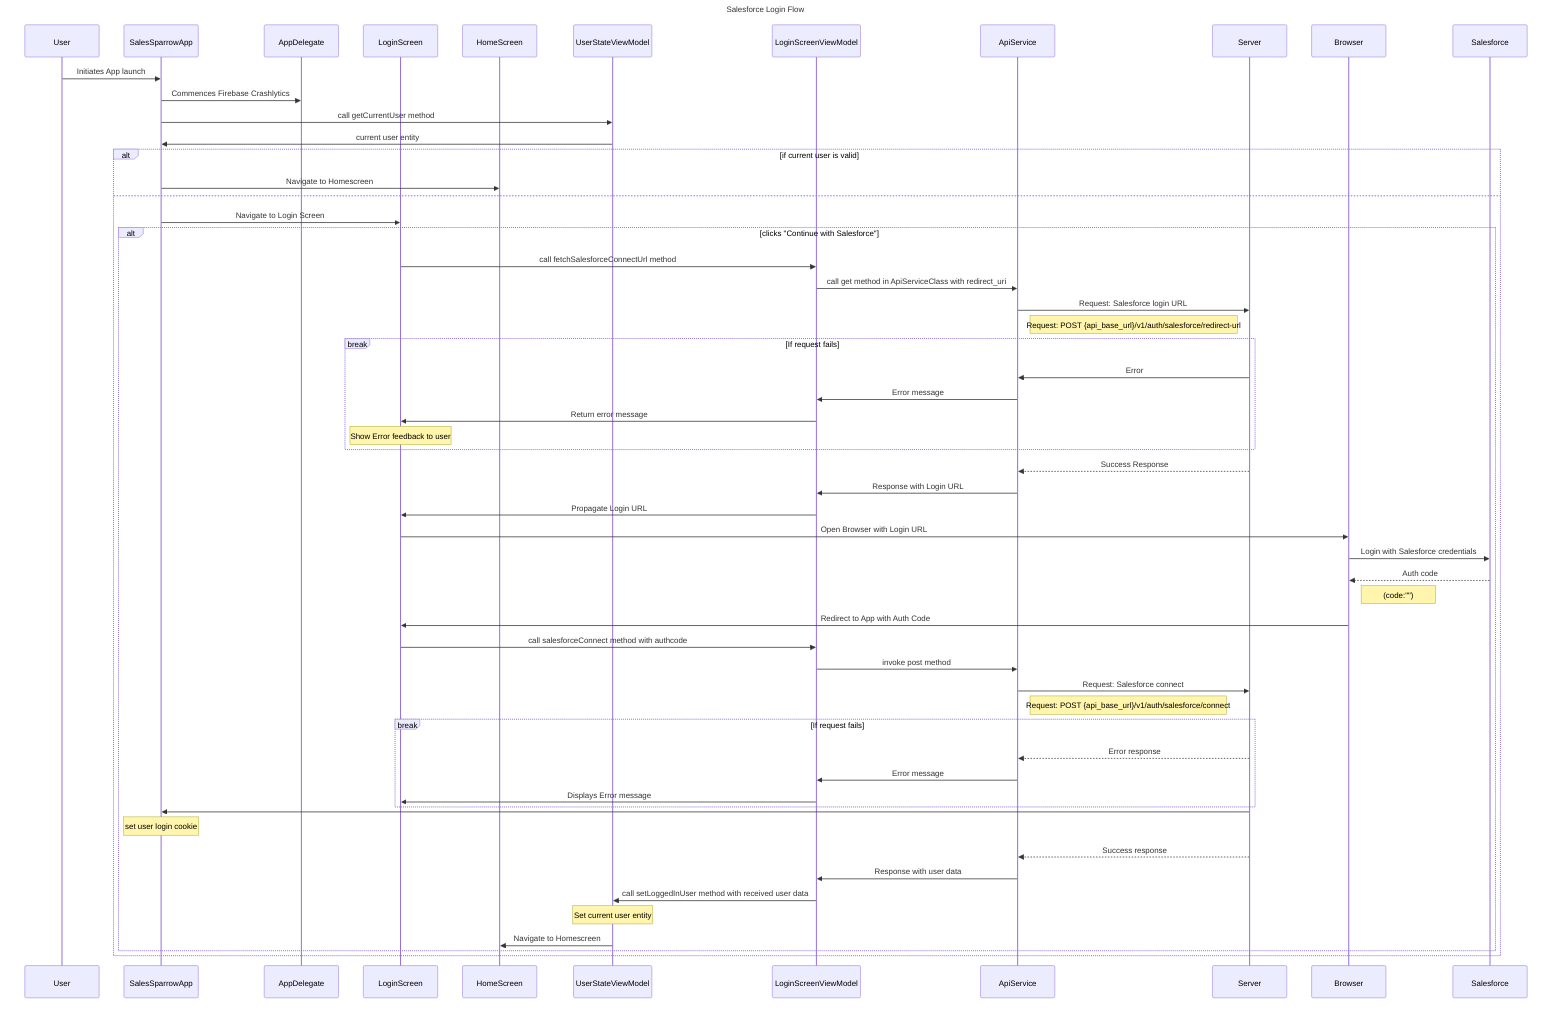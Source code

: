 sequenceDiagram
    title Salesforce Login Flow

    participant U as User
    participant SSA as SalesSparrowApp
    participant AD as AppDelegate
    participant LS as LoginScreen
    participant HS as HomeScreen
    participant USVM as UserStateViewModel
    participant LSVM as LoginScreenViewModel
    participant AS as ApiService
    participant S as Server
    participant B as Browser
    participant SF as Salesforce

    U->>SSA: Initiates App launch
    SSA->>AD: Commences Firebase Crashlytics
    SSA->>USVM: call getCurrentUser method
    USVM->>SSA: current user entity

    alt if current user is valid
        SSA->>HS: Navigate to Homescreen
    else

    SSA->>LS: Navigate to Login Screen

    alt clicks "Continue with Salesforce"
    LS->>LSVM: call fetchSalesforceConnectUrl method
    LSVM->>AS: call get method in ApiServiceClass with redirect_uri
    AS->>S: Request: Salesforce login URL
    note right of AS: Request: POST {api_base_url}/v1/auth/salesforce/redirect-url

    break If request fails
        S->>AS: Error
        AS->>LSVM: Error message
        LSVM->>LS: Return error message
        note over LS: Show Error feedback to user
    end

    S-->>AS: Success Response 
    AS->>LSVM: Response with Login URL
    LSVM->>LS: Propagate Login URL

    LS->>B: Open Browser with Login URL
    B->>SF: Login with Salesforce credentials
    SF-->>B: Auth code
    note right of B: (code:"")
    
    B->>LS: Redirect to App with Auth Code

    LS->>LSVM: call salesforceConnect method with authcode
    LSVM->>AS: invoke post method
    AS->>S: Request: Salesforce connect
    note right of AS: Request: POST {api_base_url}/v1/auth/salesforce/connect

    break If request fails
        S-->>AS: Error response
        AS->>LSVM: Error message
        LSVM->>LS: Displays Error message
    end

    S->>SSA: 
    Note over SSA: set user login cookie
    S-->>AS: Success response
    AS->>LSVM: Response with user data
    LSVM->>USVM: call setLoggedInUser method with received user data
    note over USVM: Set current user entity
    USVM->>HS: Navigate to Homescreen
    end
    end